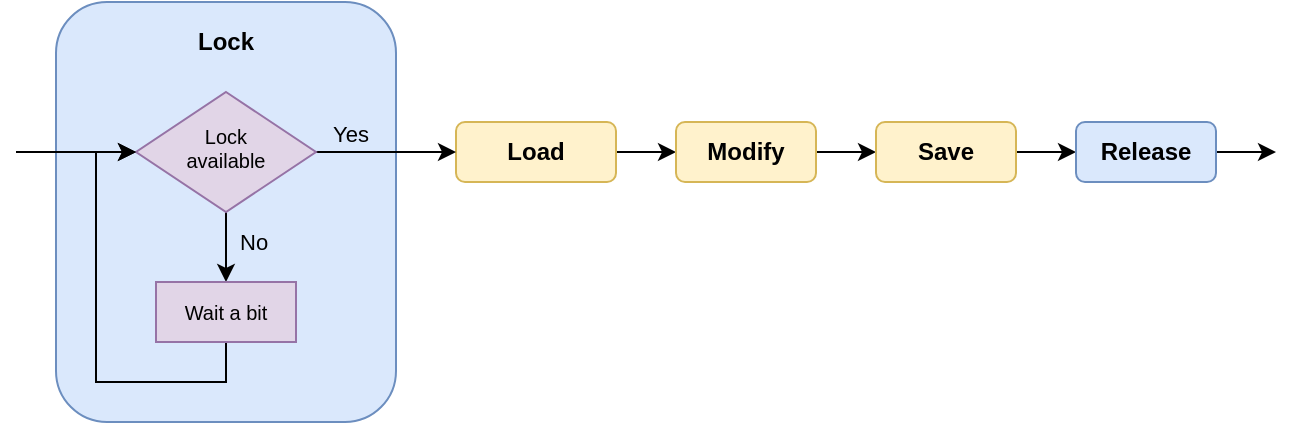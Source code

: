<mxfile version="14.4.4" type="device"><diagram id="ahWyJgCvM4KHJj_LbH8q" name="Page-1"><mxGraphModel dx="1422" dy="791" grid="1" gridSize="10" guides="1" tooltips="1" connect="1" arrows="1" fold="1" page="1" pageScale="1" pageWidth="850" pageHeight="1100" math="0" shadow="0"><root><mxCell id="0"/><mxCell id="1" parent="0"/><mxCell id="mNh7ytlUGAq3IMPd_LsO-22" style="edgeStyle=orthogonalEdgeStyle;rounded=0;orthogonalLoop=1;jettySize=auto;html=1;entryX=0;entryY=0.5;entryDx=0;entryDy=0;labelBackgroundColor=none;" parent="1" source="mNh7ytlUGAq3IMPd_LsO-1" target="mNh7ytlUGAq3IMPd_LsO-2" edge="1"><mxGeometry relative="1" as="geometry"/></mxCell><mxCell id="mNh7ytlUGAq3IMPd_LsO-1" value="Load" style="rounded=1;whiteSpace=wrap;html=1;fontStyle=1;fillColor=#fff2cc;strokeColor=#d6b656;" parent="1" vertex="1"><mxGeometry x="270" y="140" width="80" height="30" as="geometry"/></mxCell><mxCell id="mNh7ytlUGAq3IMPd_LsO-43" value="" style="edgeStyle=orthogonalEdgeStyle;rounded=0;orthogonalLoop=1;jettySize=auto;html=1;labelBackgroundColor=none;" parent="1" source="mNh7ytlUGAq3IMPd_LsO-2" target="mNh7ytlUGAq3IMPd_LsO-40" edge="1"><mxGeometry relative="1" as="geometry"/></mxCell><mxCell id="mNh7ytlUGAq3IMPd_LsO-2" value="Modify" style="rounded=1;whiteSpace=wrap;html=1;fontStyle=1;fillColor=#fff2cc;strokeColor=#d6b656;" parent="1" vertex="1"><mxGeometry x="380" y="140" width="70" height="30" as="geometry"/></mxCell><mxCell id="mNh7ytlUGAq3IMPd_LsO-56" value="" style="edgeStyle=orthogonalEdgeStyle;rounded=0;orthogonalLoop=1;jettySize=auto;html=1;labelBackgroundColor=none;fontSize=10;" parent="1" source="mNh7ytlUGAq3IMPd_LsO-40" target="mNh7ytlUGAq3IMPd_LsO-55" edge="1"><mxGeometry relative="1" as="geometry"/></mxCell><mxCell id="mNh7ytlUGAq3IMPd_LsO-40" value="Save" style="rounded=1;whiteSpace=wrap;html=1;fontStyle=1;fillColor=#fff2cc;strokeColor=#d6b656;" parent="1" vertex="1"><mxGeometry x="480" y="140" width="70" height="30" as="geometry"/></mxCell><mxCell id="mNh7ytlUGAq3IMPd_LsO-44" value="" style="rounded=1;whiteSpace=wrap;html=1;fillColor=#dae8fc;strokeColor=#6c8ebf;" parent="1" vertex="1"><mxGeometry x="70" y="80" width="170" height="210" as="geometry"/></mxCell><mxCell id="mNh7ytlUGAq3IMPd_LsO-49" value="&lt;div&gt;No&lt;/div&gt;" style="edgeStyle=orthogonalEdgeStyle;rounded=0;orthogonalLoop=1;jettySize=auto;html=1;labelBackgroundColor=none;labelPosition=right;verticalLabelPosition=middle;align=left;verticalAlign=middle;spacingLeft=5;spacingBottom=5;" parent="1" source="mNh7ytlUGAq3IMPd_LsO-46" target="mNh7ytlUGAq3IMPd_LsO-47" edge="1"><mxGeometry relative="1" as="geometry"/></mxCell><mxCell id="mNh7ytlUGAq3IMPd_LsO-51" value="Yes" style="edgeStyle=orthogonalEdgeStyle;rounded=0;orthogonalLoop=1;jettySize=auto;html=1;exitX=1;exitY=0.5;exitDx=0;exitDy=0;labelBackgroundColor=none;entryX=0;entryY=0.5;entryDx=0;entryDy=0;labelPosition=center;verticalLabelPosition=top;align=center;verticalAlign=bottom;spacingRight=36;" parent="1" source="mNh7ytlUGAq3IMPd_LsO-46" target="mNh7ytlUGAq3IMPd_LsO-1" edge="1"><mxGeometry relative="1" as="geometry"><mxPoint x="250" y="180" as="targetPoint"/></mxGeometry></mxCell><mxCell id="mNh7ytlUGAq3IMPd_LsO-46" value="&lt;div style=&quot;font-size: 10px;&quot;&gt;Lock&lt;/div&gt;&lt;div style=&quot;font-size: 10px;&quot;&gt;available&lt;br style=&quot;font-size: 10px;&quot;&gt;&lt;/div&gt;" style="rhombus;whiteSpace=wrap;html=1;spacingBottom=5;fontSize=10;strokeColor=#9673a6;fillColor=#e1d5e7;" parent="1" vertex="1"><mxGeometry x="110" y="125" width="90" height="60" as="geometry"/></mxCell><mxCell id="mNh7ytlUGAq3IMPd_LsO-50" style="edgeStyle=orthogonalEdgeStyle;rounded=0;orthogonalLoop=1;jettySize=auto;html=1;exitX=0.5;exitY=1;exitDx=0;exitDy=0;entryX=0;entryY=0.5;entryDx=0;entryDy=0;labelBackgroundColor=none;" parent="1" source="mNh7ytlUGAq3IMPd_LsO-47" target="mNh7ytlUGAq3IMPd_LsO-46" edge="1"><mxGeometry relative="1" as="geometry"/></mxCell><mxCell id="mNh7ytlUGAq3IMPd_LsO-47" value="Wait a bit" style="rounded=0;whiteSpace=wrap;html=1;fontSize=10;fillColor=#e1d5e7;strokeColor=#9673a6;" parent="1" vertex="1"><mxGeometry x="120" y="220" width="70" height="30" as="geometry"/></mxCell><mxCell id="mNh7ytlUGAq3IMPd_LsO-52" value="" style="endArrow=classic;html=1;labelBackgroundColor=none;entryX=0;entryY=0.5;entryDx=0;entryDy=0;" parent="1" target="mNh7ytlUGAq3IMPd_LsO-46" edge="1"><mxGeometry width="50" height="50" relative="1" as="geometry"><mxPoint x="50" y="155" as="sourcePoint"/><mxPoint x="390" y="270" as="targetPoint"/></mxGeometry></mxCell><mxCell id="mNh7ytlUGAq3IMPd_LsO-53" value="Lock" style="text;html=1;strokeColor=none;fillColor=none;align=center;verticalAlign=middle;whiteSpace=wrap;rounded=0;fontStyle=1" parent="1" vertex="1"><mxGeometry x="135" y="90" width="40" height="20" as="geometry"/></mxCell><mxCell id="mNh7ytlUGAq3IMPd_LsO-57" style="edgeStyle=orthogonalEdgeStyle;rounded=0;orthogonalLoop=1;jettySize=auto;html=1;exitX=1;exitY=0.5;exitDx=0;exitDy=0;labelBackgroundColor=none;fontSize=10;" parent="1" source="mNh7ytlUGAq3IMPd_LsO-55" edge="1"><mxGeometry relative="1" as="geometry"><mxPoint x="680" y="154.69" as="targetPoint"/></mxGeometry></mxCell><mxCell id="mNh7ytlUGAq3IMPd_LsO-55" value="Release" style="rounded=1;whiteSpace=wrap;html=1;fontStyle=1;fillColor=#dae8fc;strokeColor=#6c8ebf;" parent="1" vertex="1"><mxGeometry x="580" y="140" width="70" height="30" as="geometry"/></mxCell></root></mxGraphModel></diagram></mxfile>